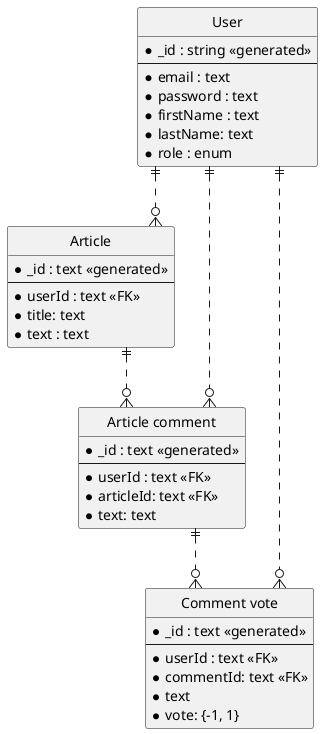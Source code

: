 @startuml Entity relations
' hide the spot
hide circle

' avoid problems with angled crows feet
skinparam linetype ortho

entity "User" as user {
  *_id : string <<generated>>
  --
  *email : text
  *password : text
  *firstName : text
  *lastName: text
  *role : enum
}

entity "Article" as article {
  *_id : text <<generated>>
  --
  *userId : text <<FK>>
  *title: text
  *text : text
}


entity "Article comment" as comment {
  *_id : text <<generated>>
  --
  *userId : text <<FK>>
  *articleId: text <<FK>>
  *text: text
}

Entity "Comment vote" as vote {
  *_id : text <<generated>>
  --
  *userId : text <<FK>>
  *commentId: text <<FK>>
  *text
  *vote: {-1, 1}
}

user ||..o{ article
user ||..o{ comment
article ||..o{ comment
comment ||..o{ vote
user ||..o{ vote

@enduml